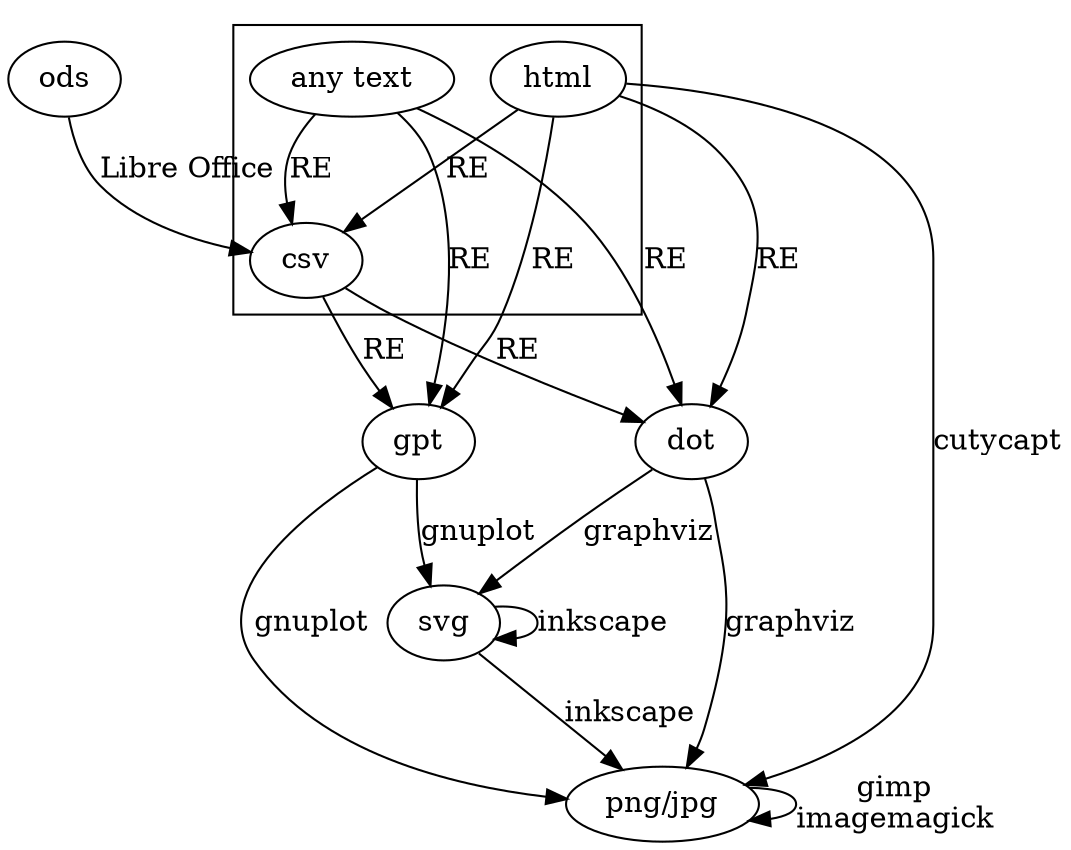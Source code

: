 // dot -Tsvg graphic-workflow.dot -o graphic-workflow.svg
digraph "檔案格式為中心的繪圖工作流程" {

    overlap = scale;

    subgraph cluster_text {
	text [ label="any text" ];
	{ text html } -> csv [ label="RE" ];
    }

    graphic [ label="png/jpg" ];

    html -> graphic [ label="cutycapt" ];
    { text html csv } -> { dot gpt } [ label="RE" ];
    ods -> csv [ label="Libre Office" ];
    dot -> { svg graphic } [ label="graphviz" ];
    svg -> { svg graphic } [ label="inkscape" ];
    gpt -> { svg graphic } [ label="gnuplot" ];
    graphic -> graphic [ label="gimp\nimagemagick" ];
}

